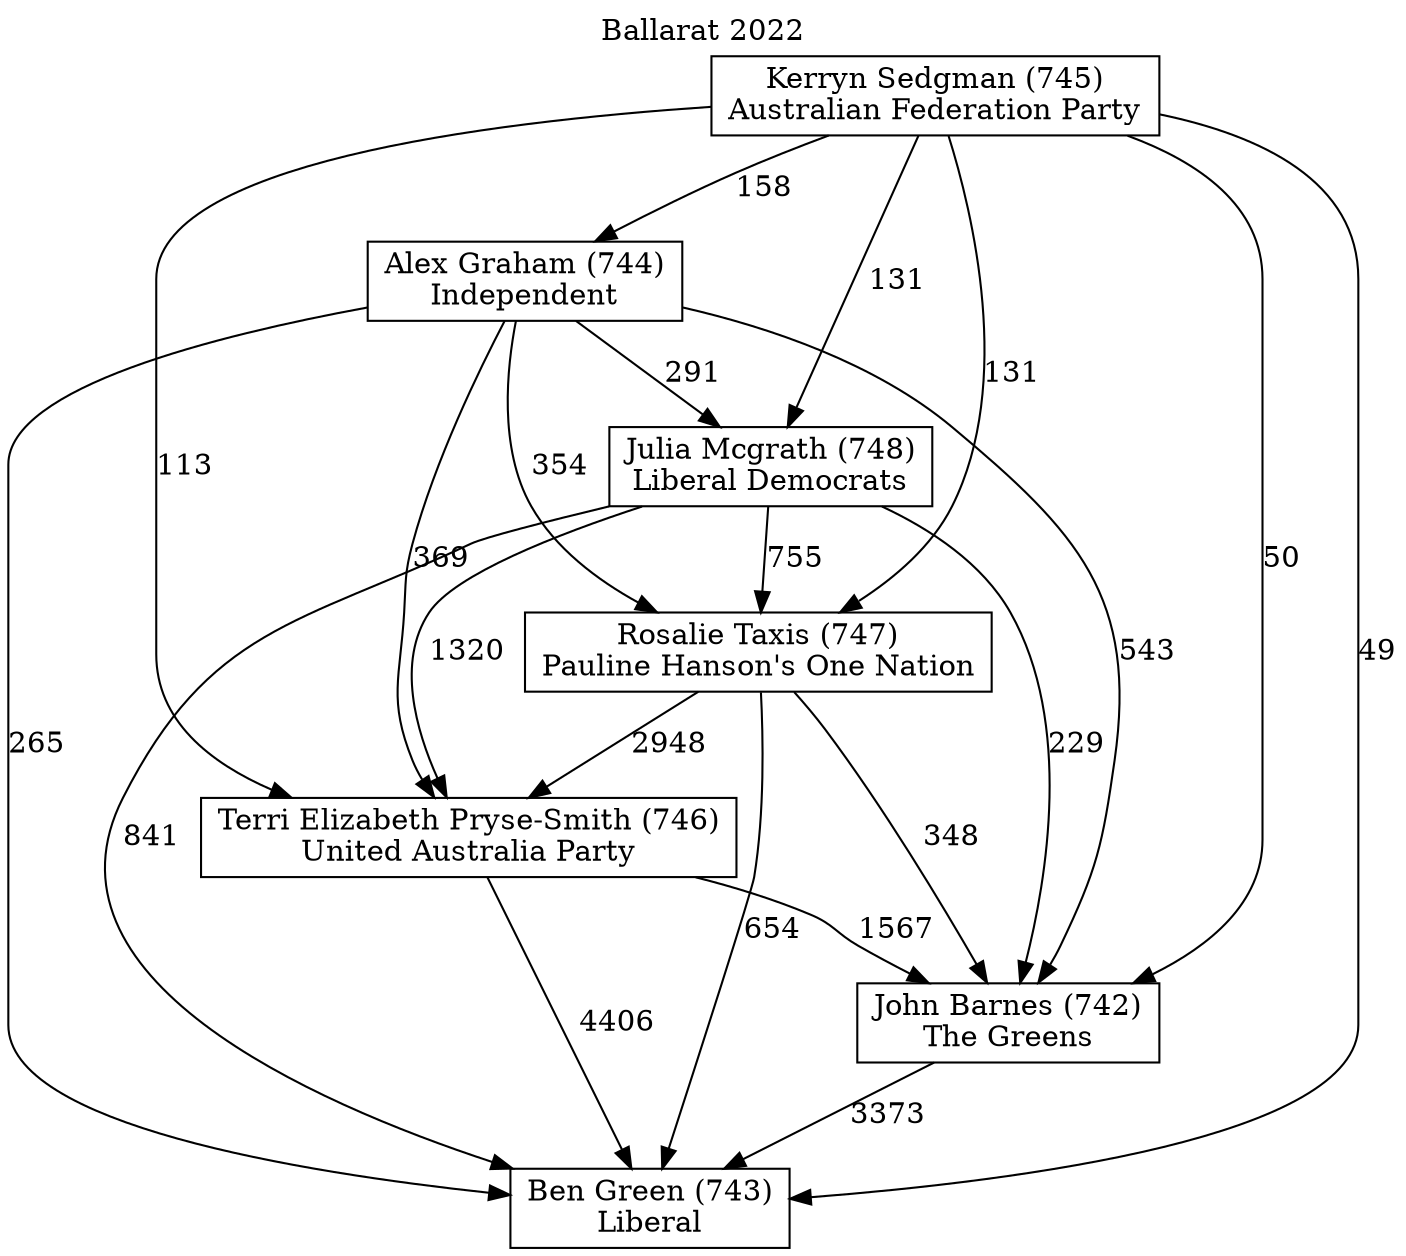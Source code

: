 // House preference flow
digraph "Ben Green (743)_Ballarat_2022" {
	graph [label="Ballarat 2022" labelloc=t mclimit=10]
	node [shape=box]
	"Rosalie Taxis (747)" [label="Rosalie Taxis (747)
Pauline Hanson's One Nation"]
	"Alex Graham (744)" [label="Alex Graham (744)
Independent"]
	"Kerryn Sedgman (745)" [label="Kerryn Sedgman (745)
Australian Federation Party"]
	"Terri Elizabeth Pryse-Smith (746)" [label="Terri Elizabeth Pryse-Smith (746)
United Australia Party"]
	"Ben Green (743)" [label="Ben Green (743)
Liberal"]
	"John Barnes (742)" [label="John Barnes (742)
The Greens"]
	"Julia Mcgrath (748)" [label="Julia Mcgrath (748)
Liberal Democrats"]
	"Kerryn Sedgman (745)" -> "Ben Green (743)" [label=49]
	"Rosalie Taxis (747)" -> "Ben Green (743)" [label=654]
	"Kerryn Sedgman (745)" -> "Rosalie Taxis (747)" [label=131]
	"Julia Mcgrath (748)" -> "John Barnes (742)" [label=229]
	"Terri Elizabeth Pryse-Smith (746)" -> "Ben Green (743)" [label=4406]
	"Julia Mcgrath (748)" -> "Ben Green (743)" [label=841]
	"Alex Graham (744)" -> "Julia Mcgrath (748)" [label=291]
	"John Barnes (742)" -> "Ben Green (743)" [label=3373]
	"Alex Graham (744)" -> "John Barnes (742)" [label=543]
	"Kerryn Sedgman (745)" -> "Julia Mcgrath (748)" [label=131]
	"Alex Graham (744)" -> "Rosalie Taxis (747)" [label=354]
	"Kerryn Sedgman (745)" -> "Terri Elizabeth Pryse-Smith (746)" [label=113]
	"Rosalie Taxis (747)" -> "Terri Elizabeth Pryse-Smith (746)" [label=2948]
	"Terri Elizabeth Pryse-Smith (746)" -> "John Barnes (742)" [label=1567]
	"Julia Mcgrath (748)" -> "Rosalie Taxis (747)" [label=755]
	"Kerryn Sedgman (745)" -> "Alex Graham (744)" [label=158]
	"Alex Graham (744)" -> "Ben Green (743)" [label=265]
	"Rosalie Taxis (747)" -> "John Barnes (742)" [label=348]
	"Julia Mcgrath (748)" -> "Terri Elizabeth Pryse-Smith (746)" [label=1320]
	"Alex Graham (744)" -> "Terri Elizabeth Pryse-Smith (746)" [label=369]
	"Kerryn Sedgman (745)" -> "John Barnes (742)" [label=50]
}
